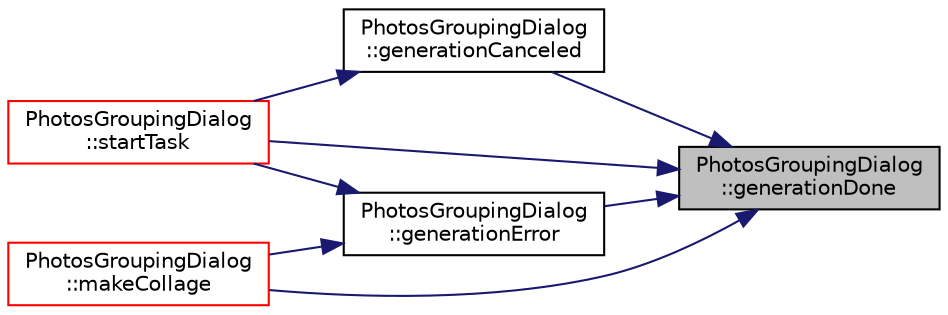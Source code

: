 digraph "PhotosGroupingDialog::generationDone"
{
 // LATEX_PDF_SIZE
  edge [fontname="Helvetica",fontsize="10",labelfontname="Helvetica",labelfontsize="10"];
  node [fontname="Helvetica",fontsize="10",shape=record];
  rankdir="RL";
  Node1 [label="PhotosGroupingDialog\l::generationDone",height=0.2,width=0.4,color="black", fillcolor="grey75", style="filled", fontcolor="black",tooltip=" "];
  Node1 -> Node2 [dir="back",color="midnightblue",fontsize="10",style="solid",fontname="Helvetica"];
  Node2 [label="PhotosGroupingDialog\l::generationCanceled",height=0.2,width=0.4,color="black", fillcolor="white", style="filled",URL="$class_photos_grouping_dialog.html#ad037f450d58e8a287a8a73e22482254a",tooltip=" "];
  Node2 -> Node3 [dir="back",color="midnightblue",fontsize="10",style="solid",fontname="Helvetica"];
  Node3 [label="PhotosGroupingDialog\l::startTask",height=0.2,width=0.4,color="red", fillcolor="white", style="filled",URL="$class_photos_grouping_dialog.html#ad0966fe1525c441947ec6b56b1213cdf",tooltip=" "];
  Node1 -> Node8 [dir="back",color="midnightblue",fontsize="10",style="solid",fontname="Helvetica"];
  Node8 [label="PhotosGroupingDialog\l::generationError",height=0.2,width=0.4,color="black", fillcolor="white", style="filled",URL="$class_photos_grouping_dialog.html#ab537e3929d675260043bfe111c4afdda",tooltip=" "];
  Node8 -> Node9 [dir="back",color="midnightblue",fontsize="10",style="solid",fontname="Helvetica"];
  Node9 [label="PhotosGroupingDialog\l::makeCollage",height=0.2,width=0.4,color="red", fillcolor="white", style="filled",URL="$class_photos_grouping_dialog.html#af6b9b5bf838e92f74c539d4972cabc38",tooltip=" "];
  Node8 -> Node3 [dir="back",color="midnightblue",fontsize="10",style="solid",fontname="Helvetica"];
  Node1 -> Node9 [dir="back",color="midnightblue",fontsize="10",style="solid",fontname="Helvetica"];
  Node1 -> Node3 [dir="back",color="midnightblue",fontsize="10",style="solid",fontname="Helvetica"];
}
